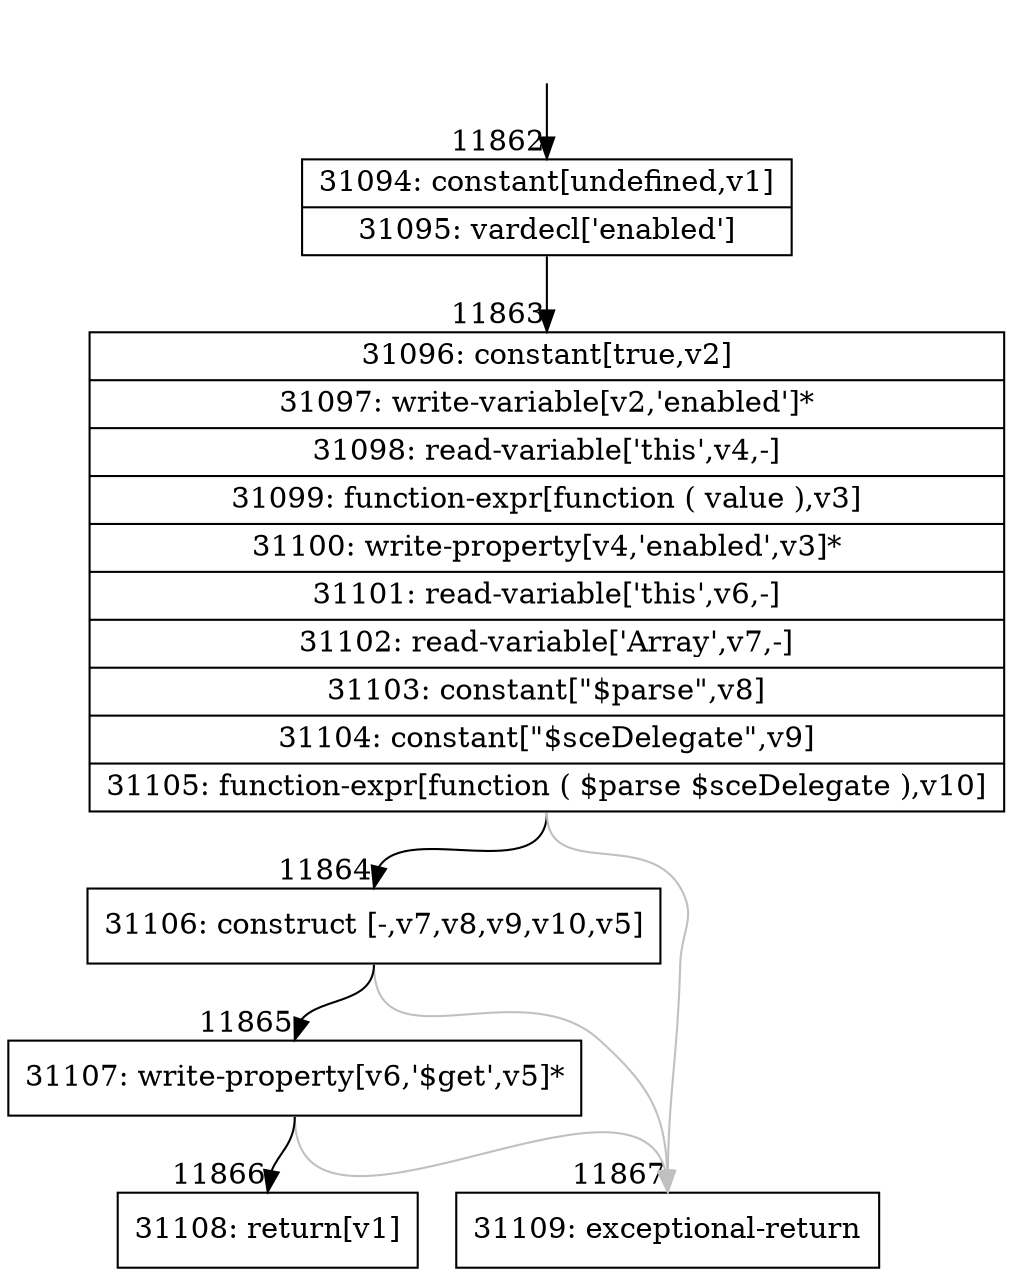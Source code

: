 digraph {
rankdir="TD"
BB_entry911[shape=none,label=""];
BB_entry911 -> BB11862 [tailport=s, headport=n, headlabel="    11862"]
BB11862 [shape=record label="{31094: constant[undefined,v1]|31095: vardecl['enabled']}" ] 
BB11862 -> BB11863 [tailport=s, headport=n, headlabel="      11863"]
BB11863 [shape=record label="{31096: constant[true,v2]|31097: write-variable[v2,'enabled']*|31098: read-variable['this',v4,-]|31099: function-expr[function ( value ),v3]|31100: write-property[v4,'enabled',v3]*|31101: read-variable['this',v6,-]|31102: read-variable['Array',v7,-]|31103: constant[\"$parse\",v8]|31104: constant[\"$sceDelegate\",v9]|31105: function-expr[function ( $parse $sceDelegate ),v10]}" ] 
BB11863 -> BB11864 [tailport=s, headport=n, headlabel="      11864"]
BB11863 -> BB11867 [tailport=s, headport=n, color=gray, headlabel="      11867"]
BB11864 [shape=record label="{31106: construct [-,v7,v8,v9,v10,v5]}" ] 
BB11864 -> BB11865 [tailport=s, headport=n, headlabel="      11865"]
BB11864 -> BB11867 [tailport=s, headport=n, color=gray]
BB11865 [shape=record label="{31107: write-property[v6,'$get',v5]*}" ] 
BB11865 -> BB11866 [tailport=s, headport=n, headlabel="      11866"]
BB11865 -> BB11867 [tailport=s, headport=n, color=gray]
BB11866 [shape=record label="{31108: return[v1]}" ] 
BB11867 [shape=record label="{31109: exceptional-return}" ] 
//#$~ 17380
}
